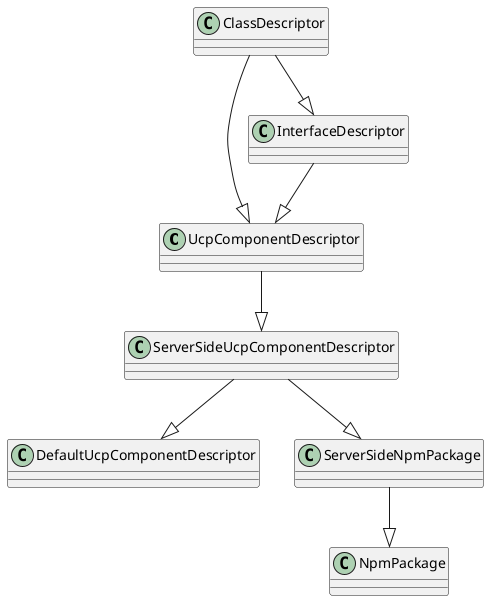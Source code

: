 @startuml
class UcpComponentDescriptor {}
class InterfaceDescriptor{}
class ClassDescriptor{}
class ServerSideUcpComponentDescriptor
class DefaultUcpComponentDescriptor

InterfaceDescriptor --|> UcpComponentDescriptor
UcpComponentDescriptor --|> ServerSideUcpComponentDescriptor

ServerSideUcpComponentDescriptor --|> DefaultUcpComponentDescriptor

ServerSideUcpComponentDescriptor --|> ServerSideNpmPackage

ServerSideNpmPackage --|>  NpmPackage

ClassDescriptor --|> InterfaceDescriptor

ClassDescriptor --|> UcpComponentDescriptor

@enduml